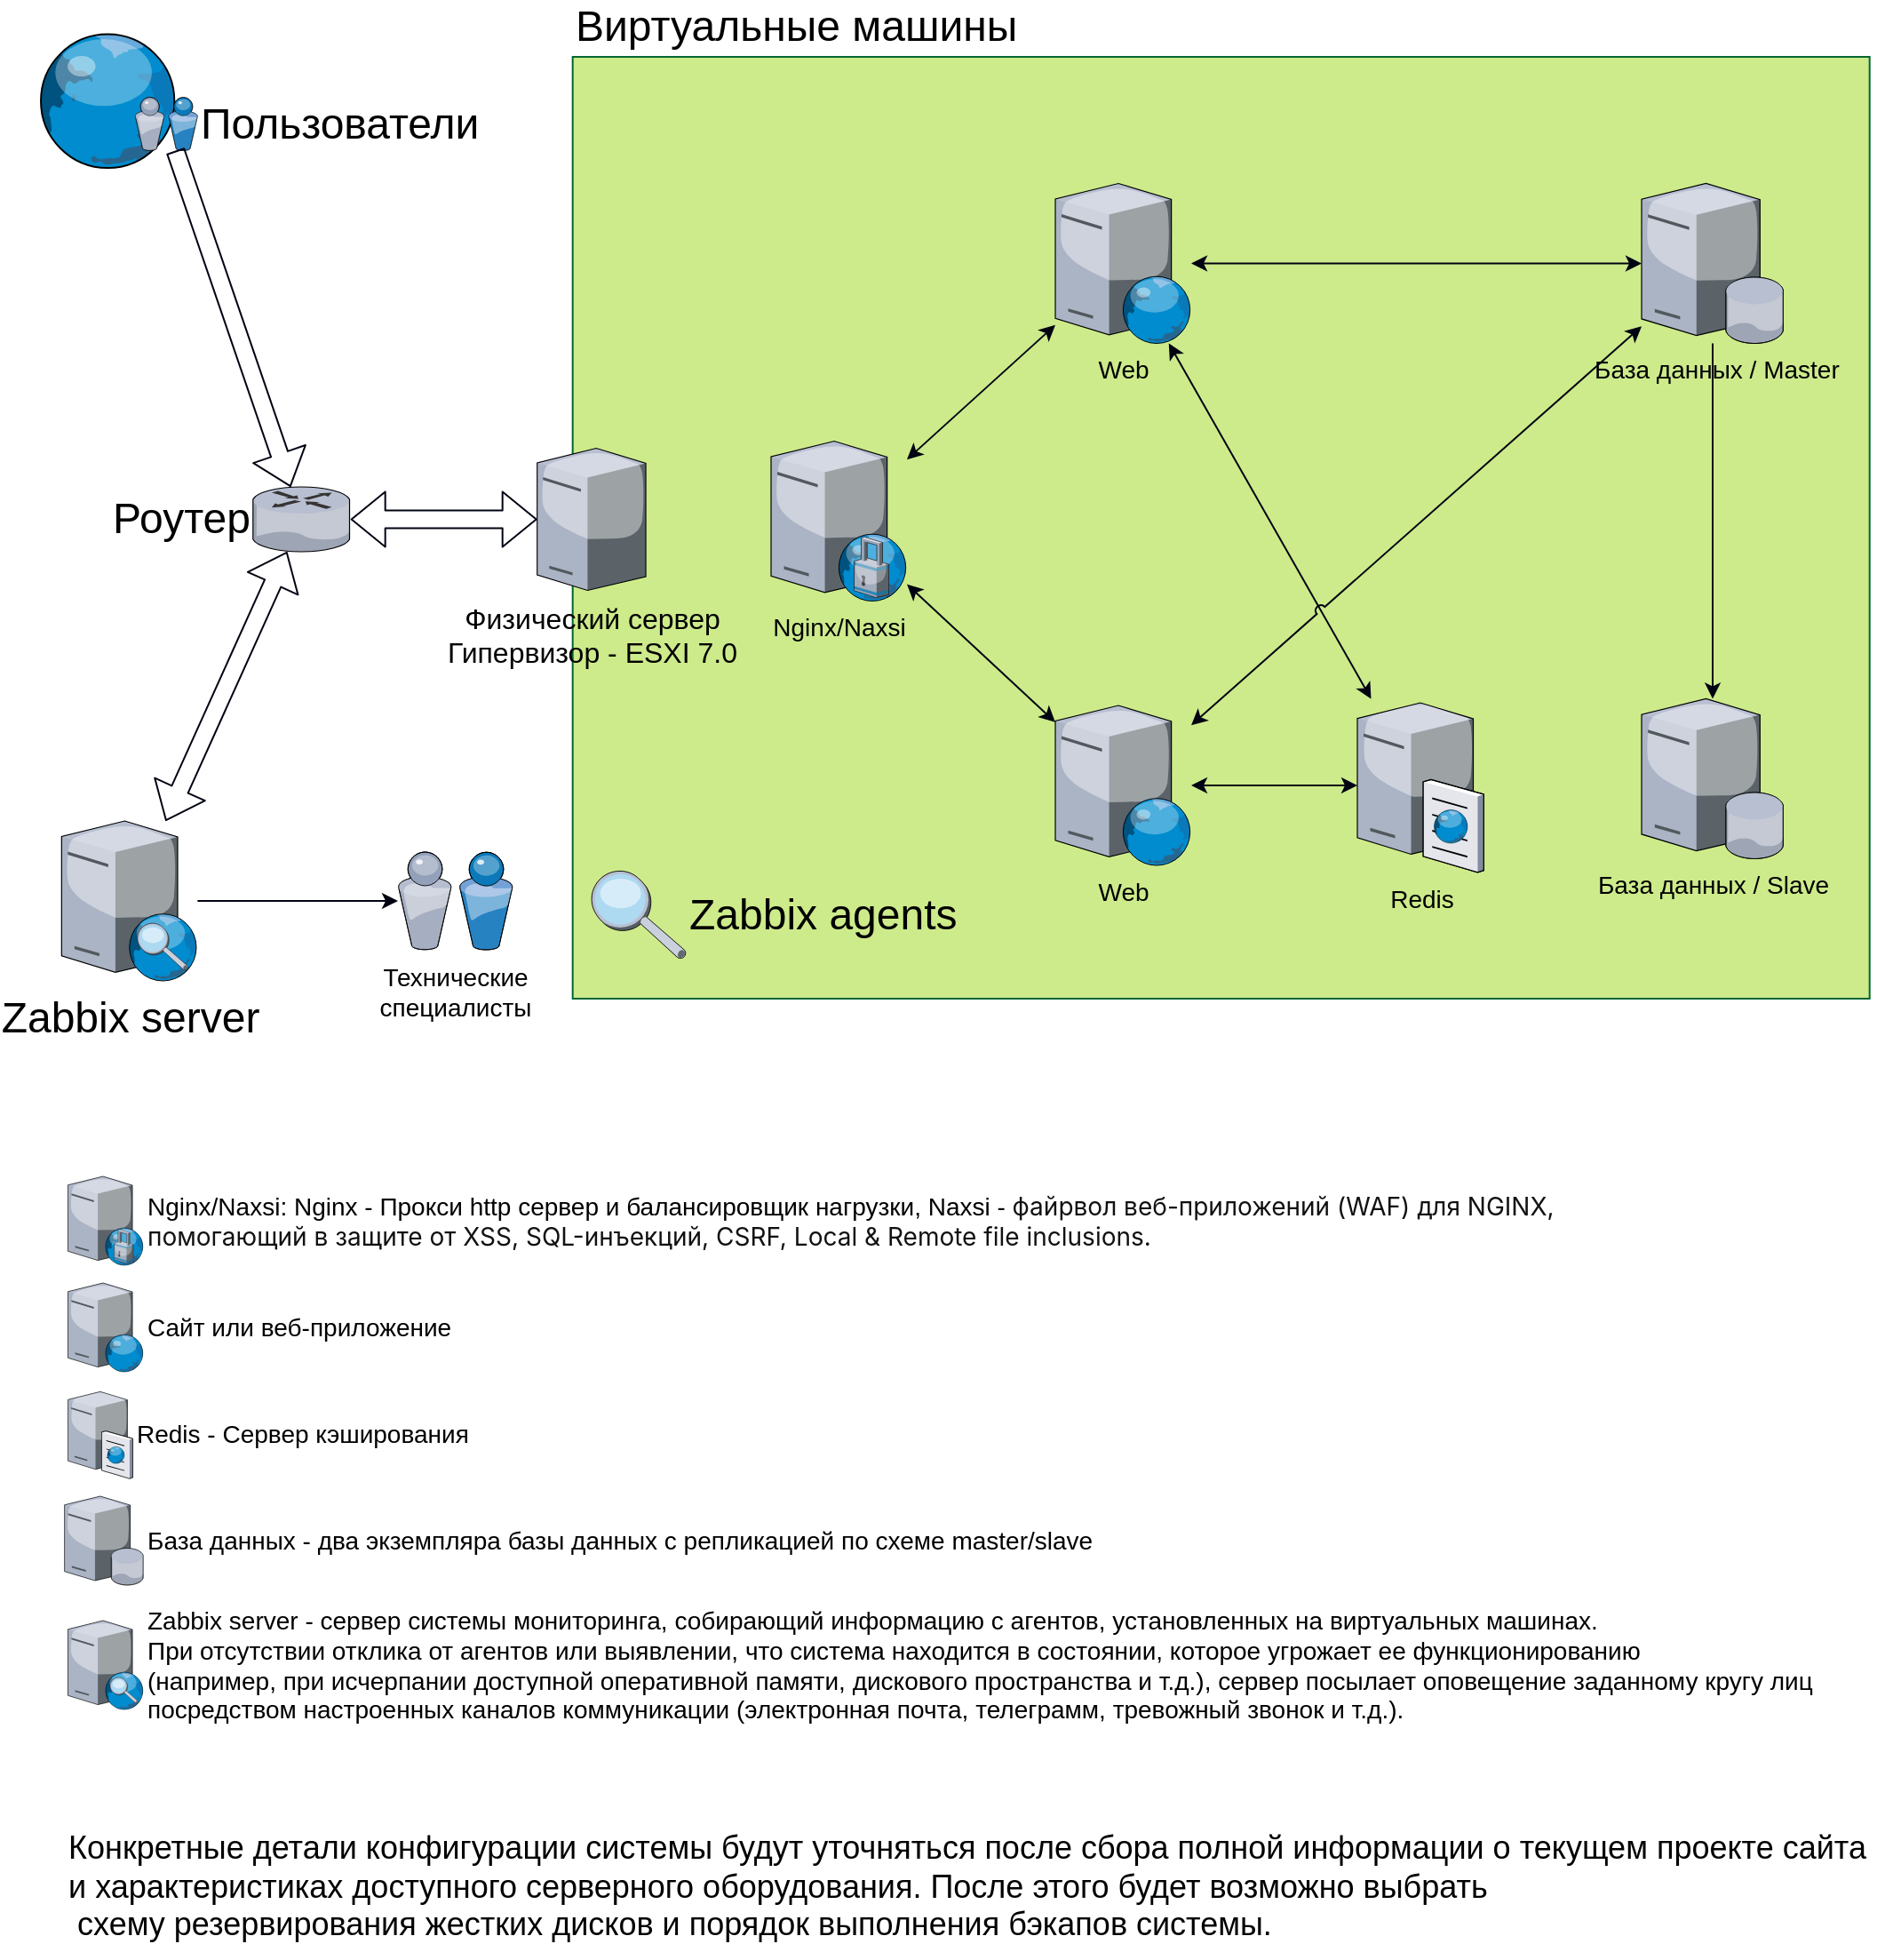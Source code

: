 <mxfile version="20.1.3" type="github">
  <diagram name="Page-1" id="822b0af5-4adb-64df-f703-e8dfc1f81529">
    <mxGraphModel dx="1673" dy="896" grid="1" gridSize="10" guides="1" tooltips="1" connect="1" arrows="1" fold="1" page="1" pageScale="1" pageWidth="1100" pageHeight="850" background="none" math="0" shadow="0">
      <root>
        <object label="" id="0">
          <mxCell />
        </object>
        <mxCell id="1" parent="0" />
        <mxCell id="ucbyhV33MGWC6zu0jV7y-2" value="Виртуальные машины" style="rounded=0;whiteSpace=wrap;html=1;fillColor=#cdeb8b;labelPosition=center;verticalLabelPosition=top;align=left;verticalAlign=bottom;fontSize=24;strokeColor=#006633;" vertex="1" parent="1">
          <mxGeometry x="338.34" y="50" width="730" height="530" as="geometry" />
        </mxCell>
        <mxCell id="ucbyhV33MGWC6zu0jV7y-1" value="Физический сервер&lt;br style=&quot;font-size: 16px;&quot;&gt;Гипервизор - ESXI 7.0" style="verticalLabelPosition=bottom;sketch=0;aspect=fixed;html=1;verticalAlign=top;strokeColor=none;align=center;outlineConnect=0;shape=mxgraph.citrix.tower_server;fontSize=16;labelPosition=center;" vertex="1" parent="1">
          <mxGeometry x="318.34" y="270.25" width="61.18" height="80" as="geometry" />
        </mxCell>
        <mxCell id="ucbyhV33MGWC6zu0jV7y-4" value="" style="verticalLabelPosition=bottom;sketch=0;aspect=fixed;html=1;verticalAlign=top;strokeColor=none;align=center;outlineConnect=0;shape=mxgraph.citrix.globe;fontSize=24;fillColor=none;" vertex="1" parent="1">
          <mxGeometry x="35.5" y="36.07" width="80" height="76.43" as="geometry" />
        </mxCell>
        <mxCell id="ucbyhV33MGWC6zu0jV7y-5" value="Пользователи" style="verticalLabelPosition=middle;sketch=0;aspect=fixed;html=1;verticalAlign=middle;strokeColor=none;align=left;outlineConnect=0;shape=mxgraph.citrix.users;fontSize=24;fillColor=none;labelPosition=right;" vertex="1" parent="1">
          <mxGeometry x="92" y="72.75" width="35.18" height="30" as="geometry" />
        </mxCell>
        <mxCell id="ucbyhV33MGWC6zu0jV7y-7" value="Web" style="verticalLabelPosition=bottom;sketch=0;aspect=fixed;html=1;verticalAlign=top;strokeColor=none;align=center;outlineConnect=0;shape=mxgraph.citrix.web_server;fontSize=14;fillColor=none;" vertex="1" parent="1">
          <mxGeometry x="610" y="121.25" width="76.5" height="90" as="geometry" />
        </mxCell>
        <mxCell id="ucbyhV33MGWC6zu0jV7y-8" value="&amp;nbsp;База данных / Master" style="verticalLabelPosition=bottom;sketch=0;aspect=fixed;html=1;verticalAlign=top;strokeColor=none;align=center;outlineConnect=0;shape=mxgraph.citrix.database_server;fontSize=14;fillColor=none;" vertex="1" parent="1">
          <mxGeometry x="940.0" y="121.25" width="80" height="90" as="geometry" />
        </mxCell>
        <mxCell id="ucbyhV33MGWC6zu0jV7y-9" value="База данных / Slave" style="verticalLabelPosition=bottom;sketch=0;aspect=fixed;html=1;verticalAlign=top;strokeColor=none;align=center;outlineConnect=0;shape=mxgraph.citrix.database_server;fontSize=14;fillColor=none;" vertex="1" parent="1">
          <mxGeometry x="940.0" y="411.25" width="80" height="90" as="geometry" />
        </mxCell>
        <mxCell id="ucbyhV33MGWC6zu0jV7y-10" value="Redis" style="verticalLabelPosition=bottom;sketch=0;aspect=fixed;html=1;verticalAlign=top;strokeColor=none;align=center;outlineConnect=0;shape=mxgraph.citrix.cache_server;fontSize=14;fillColor=none;" vertex="1" parent="1">
          <mxGeometry x="780" y="411.25" width="71" height="97.5" as="geometry" />
        </mxCell>
        <mxCell id="ucbyhV33MGWC6zu0jV7y-11" value="&lt;span style=&quot;color: rgb(0, 0, 0); font-family: Helvetica; font-size: 14px; font-style: normal; font-variant-ligatures: normal; font-variant-caps: normal; font-weight: 400; letter-spacing: normal; orphans: 2; text-align: center; text-indent: 0px; text-transform: none; widows: 2; word-spacing: 0px; -webkit-text-stroke-width: 0px; text-decoration-thickness: initial; text-decoration-style: initial; text-decoration-color: initial; float: none; display: inline !important;&quot;&gt;Nginx/Naxsi&lt;/span&gt;&lt;br style=&quot;font-size: 14px;&quot;&gt;" style="verticalLabelPosition=bottom;sketch=0;aspect=fixed;html=1;verticalAlign=top;strokeColor=none;align=center;outlineConnect=0;shape=mxgraph.citrix.proxy_server;fontSize=14;fillColor=none;labelBackgroundColor=none;" vertex="1" parent="1">
          <mxGeometry x="450.0" y="266.25" width="76.5" height="90" as="geometry" />
        </mxCell>
        <mxCell id="ucbyhV33MGWC6zu0jV7y-18" value="Web" style="verticalLabelPosition=bottom;sketch=0;aspect=fixed;html=1;verticalAlign=top;strokeColor=none;align=center;outlineConnect=0;shape=mxgraph.citrix.web_server;fontSize=14;fillColor=none;" vertex="1" parent="1">
          <mxGeometry x="610" y="415" width="76.5" height="90" as="geometry" />
        </mxCell>
        <mxCell id="ucbyhV33MGWC6zu0jV7y-21" value="" style="endArrow=classic;html=1;rounded=1;fontSize=18;strokeWidth=1;strokeColor=#000312;fillColor=#0050ef;jumpStyle=arc;verticalAlign=bottom;align=center;horizontal=0;labelPosition=center;verticalLabelPosition=top;spacingTop=0;spacing=0;spacingLeft=0;spacingRight=8;" edge="1" parent="1" source="ucbyhV33MGWC6zu0jV7y-8" target="ucbyhV33MGWC6zu0jV7y-9">
          <mxGeometry width="50" height="50" relative="1" as="geometry">
            <mxPoint x="848.34" y="180" as="sourcePoint" />
            <mxPoint x="1008.34" y="540" as="targetPoint" />
          </mxGeometry>
        </mxCell>
        <mxCell id="ucbyhV33MGWC6zu0jV7y-24" value="" style="endArrow=classic;startArrow=classic;html=1;rounded=1;fontSize=18;strokeColor=#000312;strokeWidth=1;jumpStyle=arc;" edge="1" parent="1" source="ucbyhV33MGWC6zu0jV7y-10" target="ucbyhV33MGWC6zu0jV7y-18">
          <mxGeometry width="50" height="50" relative="1" as="geometry">
            <mxPoint x="508.34" y="380" as="sourcePoint" />
            <mxPoint x="548.34" y="330" as="targetPoint" />
          </mxGeometry>
        </mxCell>
        <mxCell id="ucbyhV33MGWC6zu0jV7y-25" value="" style="endArrow=classic;startArrow=classic;html=1;rounded=1;fontSize=18;strokeColor=#000312;strokeWidth=1;jumpStyle=arc;" edge="1" parent="1" source="ucbyhV33MGWC6zu0jV7y-10" target="ucbyhV33MGWC6zu0jV7y-7">
          <mxGeometry width="50" height="50" relative="1" as="geometry">
            <mxPoint x="508.34" y="380" as="sourcePoint" />
            <mxPoint x="558.34" y="330" as="targetPoint" />
          </mxGeometry>
        </mxCell>
        <mxCell id="ucbyhV33MGWC6zu0jV7y-26" value="" style="endArrow=classic;startArrow=classic;html=1;rounded=1;fontSize=18;strokeColor=#000312;strokeWidth=1;jumpStyle=arc;" edge="1" parent="1" source="ucbyhV33MGWC6zu0jV7y-7" target="ucbyhV33MGWC6zu0jV7y-8">
          <mxGeometry width="50" height="50" relative="1" as="geometry">
            <mxPoint x="508.34" y="380" as="sourcePoint" />
            <mxPoint x="558.34" y="330" as="targetPoint" />
          </mxGeometry>
        </mxCell>
        <mxCell id="ucbyhV33MGWC6zu0jV7y-27" value="" style="endArrow=classic;startArrow=classic;html=1;rounded=1;fontSize=18;strokeColor=#000312;strokeWidth=1;jumpStyle=arc;" edge="1" parent="1" source="ucbyhV33MGWC6zu0jV7y-8" target="ucbyhV33MGWC6zu0jV7y-18">
          <mxGeometry width="50" height="50" relative="1" as="geometry">
            <mxPoint x="508.34" y="380" as="sourcePoint" />
            <mxPoint x="558.34" y="330" as="targetPoint" />
          </mxGeometry>
        </mxCell>
        <mxCell id="ucbyhV33MGWC6zu0jV7y-28" value="&lt;font style=&quot;font-size: 24px;&quot;&gt;Zabbix agents&lt;/font&gt;" style="verticalLabelPosition=middle;sketch=0;aspect=fixed;html=1;verticalAlign=middle;strokeColor=none;align=left;outlineConnect=0;shape=mxgraph.citrix.inspection;fontSize=18;fillColor=none;labelPosition=right;" vertex="1" parent="1">
          <mxGeometry x="348.34" y="507.5" width="53.85" height="50" as="geometry" />
        </mxCell>
        <mxCell id="ucbyhV33MGWC6zu0jV7y-30" value="" style="endArrow=classic;startArrow=classic;html=1;rounded=1;fontSize=24;strokeColor=#000312;strokeWidth=1;jumpStyle=arc;" edge="1" parent="1" source="ucbyhV33MGWC6zu0jV7y-11" target="ucbyhV33MGWC6zu0jV7y-7">
          <mxGeometry width="50" height="50" relative="1" as="geometry">
            <mxPoint x="508.34" y="380" as="sourcePoint" />
            <mxPoint x="558.34" y="330" as="targetPoint" />
          </mxGeometry>
        </mxCell>
        <mxCell id="ucbyhV33MGWC6zu0jV7y-32" value="" style="endArrow=classic;startArrow=classic;html=1;rounded=1;fontSize=24;strokeColor=#000312;strokeWidth=1;jumpStyle=arc;" edge="1" parent="1" source="ucbyhV33MGWC6zu0jV7y-11" target="ucbyhV33MGWC6zu0jV7y-18">
          <mxGeometry width="50" height="50" relative="1" as="geometry">
            <mxPoint x="508.34" y="380" as="sourcePoint" />
            <mxPoint x="558.34" y="330" as="targetPoint" />
          </mxGeometry>
        </mxCell>
        <mxCell id="ucbyhV33MGWC6zu0jV7y-36" value="Роутер" style="verticalLabelPosition=middle;sketch=0;aspect=fixed;html=1;verticalAlign=middle;strokeColor=none;align=right;outlineConnect=0;shape=mxgraph.citrix.router;labelBackgroundColor=none;fontSize=24;fillColor=#E6FFCC;labelPosition=left;" vertex="1" parent="1">
          <mxGeometry x="158.34" y="292" width="55" height="36.5" as="geometry" />
        </mxCell>
        <mxCell id="ucbyhV33MGWC6zu0jV7y-37" value="" style="shape=flexArrow;endArrow=classic;startArrow=classic;html=1;rounded=1;fontSize=14;strokeColor=#000312;strokeWidth=1;jumpStyle=arc;" edge="1" parent="1" source="ucbyhV33MGWC6zu0jV7y-36" target="ucbyhV33MGWC6zu0jV7y-1">
          <mxGeometry width="100" height="100" relative="1" as="geometry">
            <mxPoint x="148.34" y="395" as="sourcePoint" />
            <mxPoint x="248.34" y="295" as="targetPoint" />
          </mxGeometry>
        </mxCell>
        <mxCell id="ucbyhV33MGWC6zu0jV7y-38" value="" style="shape=flexArrow;endArrow=classic;html=1;rounded=1;fontSize=14;strokeColor=#000312;strokeWidth=1;jumpStyle=arc;" edge="1" parent="1" source="ucbyhV33MGWC6zu0jV7y-5" target="ucbyhV33MGWC6zu0jV7y-36">
          <mxGeometry width="50" height="50" relative="1" as="geometry">
            <mxPoint x="168.34" y="365" as="sourcePoint" />
            <mxPoint x="218.34" y="315" as="targetPoint" />
          </mxGeometry>
        </mxCell>
        <mxCell id="ucbyhV33MGWC6zu0jV7y-39" value="&lt;font style=&quot;font-size: 24px;&quot;&gt;Zabbix server&lt;/font&gt;" style="verticalLabelPosition=bottom;sketch=0;aspect=fixed;html=1;verticalAlign=top;strokeColor=none;align=center;outlineConnect=0;shape=mxgraph.citrix.edgesight_server;labelBackgroundColor=none;fontSize=14;fillColor=#E6FFCC;" vertex="1" parent="1">
          <mxGeometry x="50.68" y="480" width="76.5" height="90" as="geometry" />
        </mxCell>
        <mxCell id="ucbyhV33MGWC6zu0jV7y-41" value="" style="shape=flexArrow;endArrow=classic;startArrow=classic;html=1;rounded=1;fontSize=24;strokeColor=#000312;strokeWidth=1;jumpStyle=arc;" edge="1" parent="1" source="ucbyhV33MGWC6zu0jV7y-39" target="ucbyhV33MGWC6zu0jV7y-36">
          <mxGeometry width="100" height="100" relative="1" as="geometry">
            <mxPoint x="148.34" y="-185" as="sourcePoint" />
            <mxPoint x="248.34" y="-285" as="targetPoint" />
          </mxGeometry>
        </mxCell>
        <mxCell id="ucbyhV33MGWC6zu0jV7y-43" value="&lt;div style=&quot;text-align: justify;&quot;&gt;&lt;span style=&quot;background-color: initial;&quot;&gt;Nginx/Naxsi: Nginx - Прокси http сервер и балансировщик нагрузки, Naxsi -&amp;nbsp;&lt;/span&gt;&lt;span style=&quot;color: rgb(17, 17, 17); font-family: -apple-system, BlinkMacSystemFont, Arial, sans-serif; background-color: rgb(255, 255, 255);&quot;&gt;файрвол веб-приложений (WAF) для NGINX,&lt;/span&gt;&lt;/div&gt;&lt;span style=&quot;color: rgb(17, 17, 17); font-family: -apple-system, BlinkMacSystemFont, Arial, sans-serif; background-color: rgb(255, 255, 255);&quot;&gt;&lt;div style=&quot;text-align: justify;&quot;&gt;помогающий в защите от XSS, SQL-инъекций, CSRF, Local &amp;amp; Remote file inclusions.&lt;/div&gt;&lt;/span&gt;" style="verticalLabelPosition=middle;sketch=0;aspect=fixed;html=1;verticalAlign=middle;strokeColor=none;align=left;outlineConnect=0;shape=mxgraph.citrix.proxy_server;fontSize=14;fillColor=none;labelBackgroundColor=none;labelPosition=right;" vertex="1" parent="1">
          <mxGeometry x="54.25" y="680" width="42.5" height="50" as="geometry" />
        </mxCell>
        <mxCell id="ucbyhV33MGWC6zu0jV7y-44" value="Сайт или веб-приложение" style="verticalLabelPosition=middle;sketch=0;aspect=fixed;html=1;verticalAlign=middle;strokeColor=none;align=left;outlineConnect=0;shape=mxgraph.citrix.web_server;fontSize=14;fillColor=none;labelPosition=right;" vertex="1" parent="1">
          <mxGeometry x="54.25" y="740" width="42.5" height="50" as="geometry" />
        </mxCell>
        <mxCell id="ucbyhV33MGWC6zu0jV7y-47" value="Redis - Сервер кэширования" style="verticalLabelPosition=middle;sketch=0;aspect=fixed;html=1;verticalAlign=middle;strokeColor=none;align=left;outlineConnect=0;shape=mxgraph.citrix.cache_server;fontSize=14;fillColor=none;labelPosition=right;" vertex="1" parent="1">
          <mxGeometry x="54.25" y="800" width="36.41" height="50" as="geometry" />
        </mxCell>
        <mxCell id="ucbyhV33MGWC6zu0jV7y-48" value="База данных - два экземпляра базы данных с репликацией по схеме master/slave&amp;nbsp;" style="verticalLabelPosition=middle;sketch=0;aspect=fixed;html=1;verticalAlign=middle;strokeColor=none;align=left;outlineConnect=0;shape=mxgraph.citrix.database_server;fontSize=14;fillColor=none;labelPosition=right;" vertex="1" parent="1">
          <mxGeometry x="52.31" y="860" width="44.44" height="50" as="geometry" />
        </mxCell>
        <mxCell id="ucbyhV33MGWC6zu0jV7y-49" value="&lt;font style=&quot;font-size: 14px;&quot;&gt;Zabbix server - сервер системы мониторинга, собирающий информацию с агентов, установленных на виртуальных машинах.&lt;br&gt;При отсутствии отклика от агентов или выявлении, что система находится в состоянии, которое угрожает ее функционированию&lt;br&gt;(например, при исчерпании доступной оперативной памяти, дискового пространства и т.д.), сервер посылает оповещение заданному кругу лиц&lt;br&gt;посредством настроенных каналов коммуникации (электронная почта, телеграмм, тревожный звонок и т.д.).&amp;nbsp;&lt;br&gt;&lt;/font&gt;" style="verticalLabelPosition=middle;sketch=0;aspect=fixed;html=1;verticalAlign=middle;strokeColor=none;align=left;outlineConnect=0;shape=mxgraph.citrix.edgesight_server;labelBackgroundColor=none;fontSize=14;fillColor=#E6FFCC;labelPosition=right;" vertex="1" parent="1">
          <mxGeometry x="54.25" y="930" width="42.5" height="50" as="geometry" />
        </mxCell>
        <mxCell id="ucbyhV33MGWC6zu0jV7y-50" value="Технические &lt;br&gt;специалисты" style="verticalLabelPosition=bottom;sketch=0;aspect=fixed;html=1;verticalAlign=top;strokeColor=none;align=center;outlineConnect=0;shape=mxgraph.citrix.users;labelBackgroundColor=none;fontSize=14;fillColor=#E6FFCC;" vertex="1" parent="1">
          <mxGeometry x="240" y="497.5" width="64.5" height="55" as="geometry" />
        </mxCell>
        <mxCell id="ucbyhV33MGWC6zu0jV7y-52" value="" style="endArrow=classic;html=1;rounded=1;fontSize=14;strokeColor=#000312;strokeWidth=1;jumpStyle=arc;" edge="1" parent="1" source="ucbyhV33MGWC6zu0jV7y-39" target="ucbyhV33MGWC6zu0jV7y-50">
          <mxGeometry width="50" height="50" relative="1" as="geometry">
            <mxPoint x="100" y="610" as="sourcePoint" />
            <mxPoint x="150" y="560" as="targetPoint" />
          </mxGeometry>
        </mxCell>
        <mxCell id="ucbyhV33MGWC6zu0jV7y-54" value="&lt;div style=&quot;text-align: justify;&quot;&gt;&lt;span style=&quot;font-size: 18px; background-color: initial;&quot;&gt;Конкретные детали конфигурации системы будут уточняться после сбора полной информации о текущем проекте сайта&lt;/span&gt;&lt;/div&gt;&lt;span style=&quot;font-size: 18px;&quot;&gt;&lt;div style=&quot;text-align: justify;&quot;&gt;&lt;span style=&quot;background-color: initial;&quot;&gt;и характеристиках доступного серверного оборудования. После этого будет возможно выбрать&lt;/span&gt;&lt;/div&gt;&lt;div style=&quot;text-align: justify;&quot;&gt;&lt;span style=&quot;background-color: initial;&quot;&gt;&amp;nbsp;схему резервирования жестких дисков и порядок выполнения бэкапов системы.&lt;/span&gt;&lt;/div&gt;&lt;/span&gt;" style="text;html=1;resizable=0;autosize=1;align=center;verticalAlign=middle;points=[];fillColor=none;strokeColor=none;rounded=0;labelBackgroundColor=none;fontSize=14;" vertex="1" parent="1">
          <mxGeometry x="40" y="1040" width="1040" height="80" as="geometry" />
        </mxCell>
      </root>
    </mxGraphModel>
  </diagram>
</mxfile>
